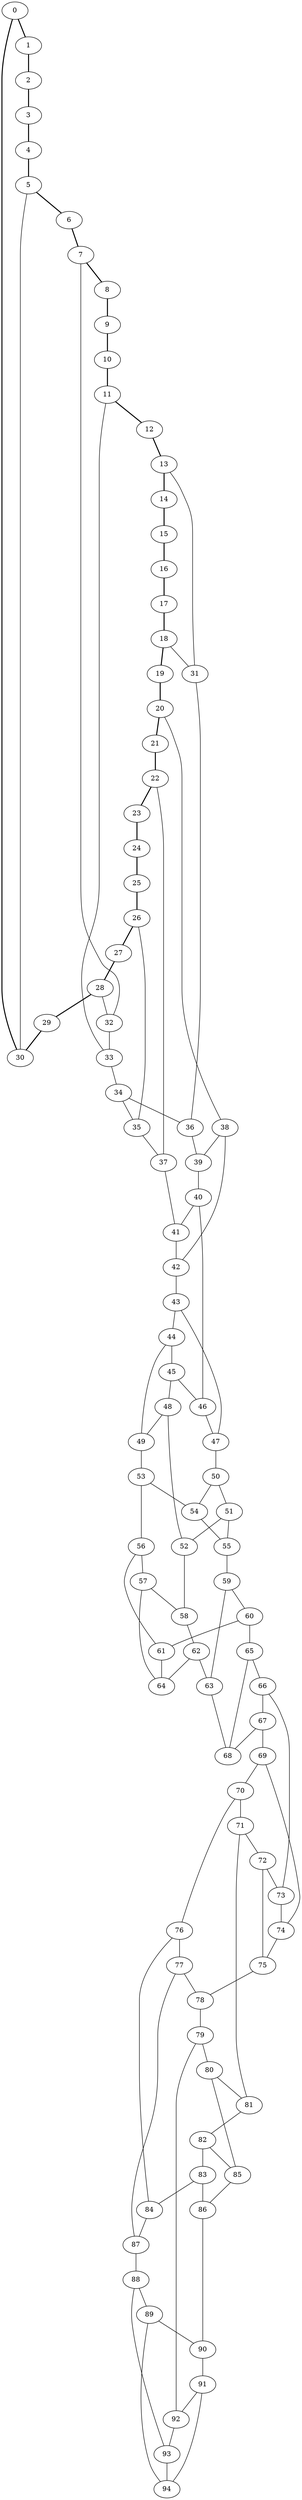 //Inside of this graph isn't 3-connected
graph G {
0 [ pos = " 21.50,0.00!" ];
0 -- 1[style=bold];
0 -- 30[style=bold];
1 [ pos = " 21.06,4.33!" ];
1 -- 2[style=bold];
2 [ pos = " 19.76,8.48!" ];
2 -- 3[style=bold];
3 [ pos = " 17.65,12.28!" ];
3 -- 4[style=bold];
4 [ pos = " 14.81,15.58!" ];
4 -- 5[style=bold];
5 [ pos = " 11.37,18.25!" ];
5 -- 6[style=bold];
5 -- 30;
6 [ pos = " 7.47,20.16!" ];
6 -- 7[style=bold];
7 [ pos = " 3.26,21.25!" ];
7 -- 8[style=bold];
7 -- 32;
8 [ pos = " -1.09,21.47!" ];
8 -- 9[style=bold];
9 [ pos = " -5.39,20.81!" ];
9 -- 10[style=bold];
10 [ pos = " -9.47,19.30!" ];
10 -- 11[style=bold];
11 [ pos = " -13.16,17.00!" ];
11 -- 12[style=bold];
11 -- 33;
12 [ pos = " -16.31,14.00!" ];
12 -- 13[style=bold];
13 [ pos = " -18.80,10.43!" ];
13 -- 14[style=bold];
13 -- 31;
14 [ pos = " -20.51,6.44!" ];
14 -- 15[style=bold];
15 [ pos = " -21.39,2.18!" ];
15 -- 16[style=bold];
16 [ pos = " -21.39,-2.18!" ];
16 -- 17[style=bold];
17 [ pos = " -20.51,-6.44!" ];
17 -- 18[style=bold];
18 [ pos = " -18.80,-10.43!" ];
18 -- 19[style=bold];
18 -- 31;
19 [ pos = " -16.31,-14.00!" ];
19 -- 20[style=bold];
20 [ pos = " -13.16,-17.00!" ];
20 -- 21[style=bold];
20 -- 38;
21 [ pos = " -9.47,-19.30!" ];
21 -- 22[style=bold];
22 [ pos = " -5.39,-20.81!" ];
22 -- 23[style=bold];
22 -- 37;
23 [ pos = " -1.09,-21.47!" ];
23 -- 24[style=bold];
24 [ pos = " 3.26,-21.25!" ];
24 -- 25[style=bold];
25 [ pos = " 7.47,-20.16!" ];
25 -- 26[style=bold];
26 [ pos = " 11.37,-18.25!" ];
26 -- 27[style=bold];
26 -- 35;
27 [ pos = " 14.81,-15.58!" ];
27 -- 28[style=bold];
28 [ pos = " 17.65,-12.28!" ];
28 -- 29[style=bold];
28 -- 32;
29 [ pos = " 19.76,-8.48!" ];
29 -- 30[style=bold];
30 [ pos = " 21.06,-4.33!" ];
31 -- 36;
32 -- 33;
33 -- 34;
34 -- 35;
34 -- 36;
35 -- 37;
36 -- 39;
37 -- 41;
38 -- 39;
38 -- 42;
39 -- 40;
40 -- 41;
40 -- 46;
41 -- 42;
42 -- 43;
43 -- 44;
43 -- 47;
44 -- 45;
44 -- 49;
45 -- 46;
45 -- 48;
46 -- 47;
47 -- 50;
48 -- 49;
48 -- 52;
49 -- 53;
50 -- 51;
50 -- 54;
51 -- 52;
51 -- 55;
52 -- 58;
53 -- 54;
53 -- 56;
54 -- 55;
55 -- 59;
56 -- 57;
56 -- 61;
57 -- 58;
57 -- 64;
58 -- 62;
59 -- 60;
59 -- 63;
60 -- 61;
60 -- 65;
61 -- 64;
62 -- 63;
62 -- 64;
63 -- 68;
65 -- 66;
65 -- 68;
66 -- 67;
66 -- 73;
67 -- 68;
67 -- 69;
69 -- 70;
69 -- 74;
70 -- 71;
70 -- 76;
71 -- 72;
71 -- 81;
72 -- 73;
72 -- 75;
73 -- 74;
74 -- 75;
75 -- 78;
76 -- 77;
76 -- 84;
77 -- 78;
77 -- 87;
78 -- 79;
79 -- 80;
79 -- 92;
80 -- 81;
80 -- 85;
81 -- 82;
82 -- 83;
82 -- 85;
83 -- 84;
83 -- 86;
84 -- 87;
85 -- 86;
86 -- 90;
87 -- 88;
88 -- 89;
88 -- 93;
89 -- 90;
89 -- 94;
90 -- 91;
91 -- 92;
91 -- 94;
92 -- 93;
93 -- 94;
}
